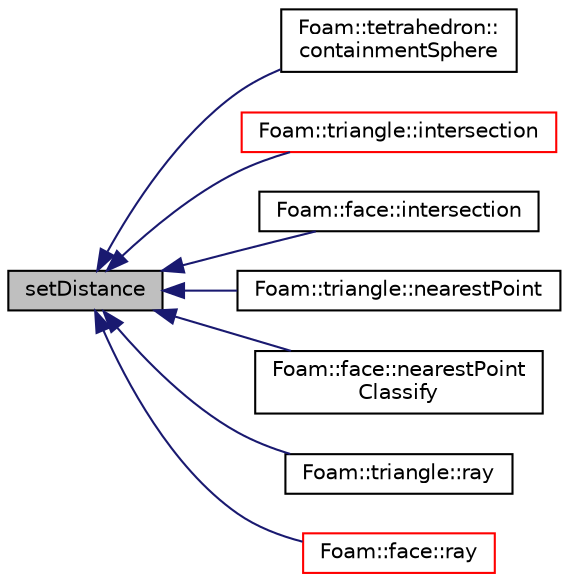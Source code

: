 digraph "setDistance"
{
  bgcolor="transparent";
  edge [fontname="Helvetica",fontsize="10",labelfontname="Helvetica",labelfontsize="10"];
  node [fontname="Helvetica",fontsize="10",shape=record];
  rankdir="LR";
  Node1 [label="setDistance",height=0.2,width=0.4,color="black", fillcolor="grey75", style="filled", fontcolor="black"];
  Node1 -> Node2 [dir="back",color="midnightblue",fontsize="10",style="solid",fontname="Helvetica"];
  Node2 [label="Foam::tetrahedron::\lcontainmentSphere",height=0.2,width=0.4,color="black",URL="$a02571.html#a98235773e9056665aabcb40cb3b9110c",tooltip="Return (min)containment sphere, i.e. the smallest sphere with. "];
  Node1 -> Node3 [dir="back",color="midnightblue",fontsize="10",style="solid",fontname="Helvetica"];
  Node3 [label="Foam::triangle::intersection",height=0.2,width=0.4,color="red",URL="$a02675.html#abaab0bde7aa64f05d8755787824985f1",tooltip="Fast intersection with a ray. "];
  Node1 -> Node4 [dir="back",color="midnightblue",fontsize="10",style="solid",fontname="Helvetica"];
  Node4 [label="Foam::face::intersection",height=0.2,width=0.4,color="black",URL="$a00715.html#a7fc4530719ef5666e372be1b8b856d9a",tooltip="Fast intersection with a ray. "];
  Node1 -> Node5 [dir="back",color="midnightblue",fontsize="10",style="solid",fontname="Helvetica"];
  Node5 [label="Foam::triangle::nearestPoint",height=0.2,width=0.4,color="black",URL="$a02675.html#a422f024721942d5e5195c68116fb29ea",tooltip="Return nearest point to line on triangle. Returns hit if. "];
  Node1 -> Node6 [dir="back",color="midnightblue",fontsize="10",style="solid",fontname="Helvetica"];
  Node6 [label="Foam::face::nearestPoint\lClassify",height=0.2,width=0.4,color="black",URL="$a00715.html#a4b69c61851aca1928f953b2bc359578d",tooltip="Return nearest point to face and classify it: "];
  Node1 -> Node7 [dir="back",color="midnightblue",fontsize="10",style="solid",fontname="Helvetica"];
  Node7 [label="Foam::triangle::ray",height=0.2,width=0.4,color="black",URL="$a02675.html#a8ea99d01d55fc0a554c3a4fcbfde70d8",tooltip="Return point intersection with a ray. "];
  Node1 -> Node8 [dir="back",color="midnightblue",fontsize="10",style="solid",fontname="Helvetica"];
  Node8 [label="Foam::face::ray",height=0.2,width=0.4,color="red",URL="$a00715.html#ac68371e675a335c343dfa54b1dbf662d",tooltip="Return potential intersection with face with a ray starting. "];
}
